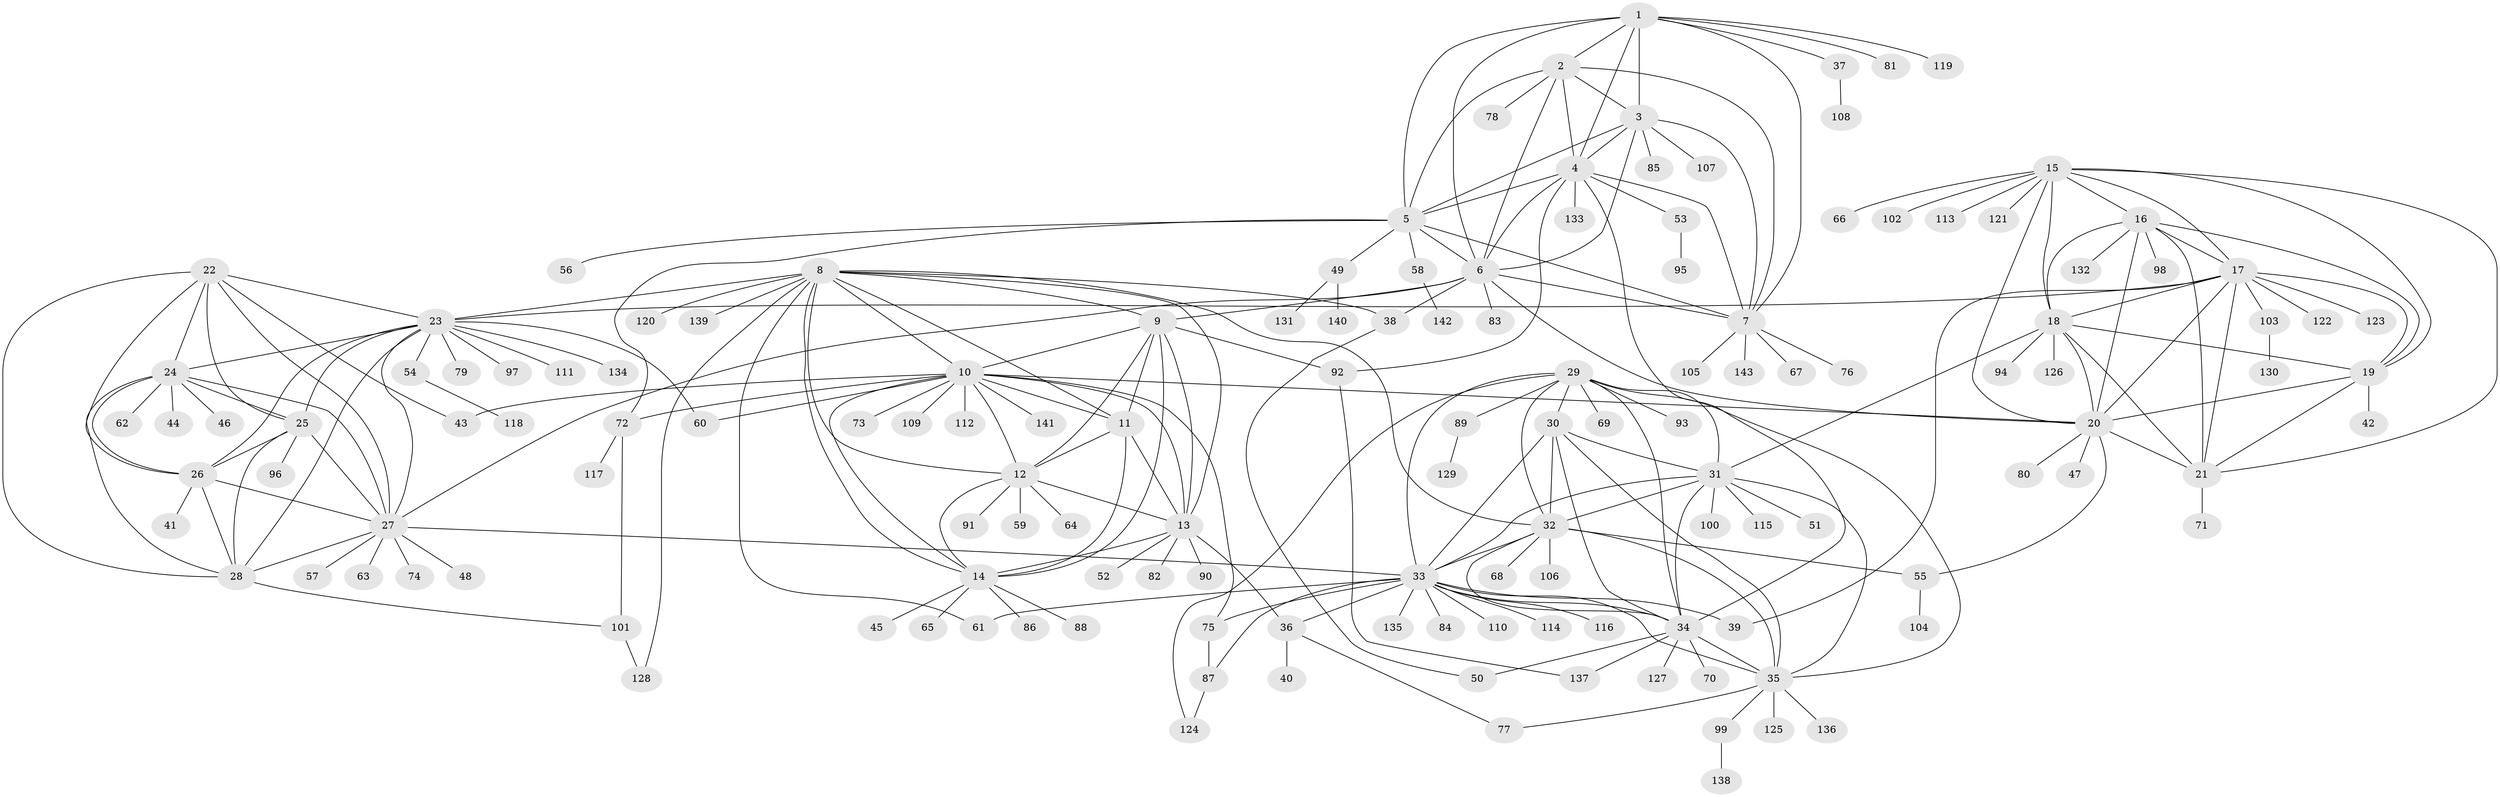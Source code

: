 // Generated by graph-tools (version 1.1) at 2025/50/03/09/25 03:50:26]
// undirected, 143 vertices, 240 edges
graph export_dot {
graph [start="1"]
  node [color=gray90,style=filled];
  1;
  2;
  3;
  4;
  5;
  6;
  7;
  8;
  9;
  10;
  11;
  12;
  13;
  14;
  15;
  16;
  17;
  18;
  19;
  20;
  21;
  22;
  23;
  24;
  25;
  26;
  27;
  28;
  29;
  30;
  31;
  32;
  33;
  34;
  35;
  36;
  37;
  38;
  39;
  40;
  41;
  42;
  43;
  44;
  45;
  46;
  47;
  48;
  49;
  50;
  51;
  52;
  53;
  54;
  55;
  56;
  57;
  58;
  59;
  60;
  61;
  62;
  63;
  64;
  65;
  66;
  67;
  68;
  69;
  70;
  71;
  72;
  73;
  74;
  75;
  76;
  77;
  78;
  79;
  80;
  81;
  82;
  83;
  84;
  85;
  86;
  87;
  88;
  89;
  90;
  91;
  92;
  93;
  94;
  95;
  96;
  97;
  98;
  99;
  100;
  101;
  102;
  103;
  104;
  105;
  106;
  107;
  108;
  109;
  110;
  111;
  112;
  113;
  114;
  115;
  116;
  117;
  118;
  119;
  120;
  121;
  122;
  123;
  124;
  125;
  126;
  127;
  128;
  129;
  130;
  131;
  132;
  133;
  134;
  135;
  136;
  137;
  138;
  139;
  140;
  141;
  142;
  143;
  1 -- 2;
  1 -- 3;
  1 -- 4;
  1 -- 5;
  1 -- 6;
  1 -- 7;
  1 -- 37;
  1 -- 81;
  1 -- 119;
  2 -- 3;
  2 -- 4;
  2 -- 5;
  2 -- 6;
  2 -- 7;
  2 -- 78;
  3 -- 4;
  3 -- 5;
  3 -- 6;
  3 -- 7;
  3 -- 85;
  3 -- 107;
  4 -- 5;
  4 -- 6;
  4 -- 7;
  4 -- 34;
  4 -- 53;
  4 -- 92;
  4 -- 133;
  5 -- 6;
  5 -- 7;
  5 -- 49;
  5 -- 56;
  5 -- 58;
  5 -- 72;
  6 -- 7;
  6 -- 9;
  6 -- 20;
  6 -- 27;
  6 -- 38;
  6 -- 83;
  7 -- 67;
  7 -- 76;
  7 -- 105;
  7 -- 143;
  8 -- 9;
  8 -- 10;
  8 -- 11;
  8 -- 12;
  8 -- 13;
  8 -- 14;
  8 -- 23;
  8 -- 32;
  8 -- 38;
  8 -- 61;
  8 -- 120;
  8 -- 128;
  8 -- 139;
  9 -- 10;
  9 -- 11;
  9 -- 12;
  9 -- 13;
  9 -- 14;
  9 -- 92;
  10 -- 11;
  10 -- 12;
  10 -- 13;
  10 -- 14;
  10 -- 20;
  10 -- 43;
  10 -- 60;
  10 -- 72;
  10 -- 73;
  10 -- 75;
  10 -- 109;
  10 -- 112;
  10 -- 141;
  11 -- 12;
  11 -- 13;
  11 -- 14;
  12 -- 13;
  12 -- 14;
  12 -- 59;
  12 -- 64;
  12 -- 91;
  13 -- 14;
  13 -- 36;
  13 -- 52;
  13 -- 82;
  13 -- 90;
  14 -- 45;
  14 -- 65;
  14 -- 86;
  14 -- 88;
  15 -- 16;
  15 -- 17;
  15 -- 18;
  15 -- 19;
  15 -- 20;
  15 -- 21;
  15 -- 66;
  15 -- 102;
  15 -- 113;
  15 -- 121;
  16 -- 17;
  16 -- 18;
  16 -- 19;
  16 -- 20;
  16 -- 21;
  16 -- 98;
  16 -- 132;
  17 -- 18;
  17 -- 19;
  17 -- 20;
  17 -- 21;
  17 -- 23;
  17 -- 39;
  17 -- 103;
  17 -- 122;
  17 -- 123;
  18 -- 19;
  18 -- 20;
  18 -- 21;
  18 -- 31;
  18 -- 94;
  18 -- 126;
  19 -- 20;
  19 -- 21;
  19 -- 42;
  20 -- 21;
  20 -- 47;
  20 -- 55;
  20 -- 80;
  21 -- 71;
  22 -- 23;
  22 -- 24;
  22 -- 25;
  22 -- 26;
  22 -- 27;
  22 -- 28;
  22 -- 43;
  23 -- 24;
  23 -- 25;
  23 -- 26;
  23 -- 27;
  23 -- 28;
  23 -- 54;
  23 -- 60;
  23 -- 79;
  23 -- 97;
  23 -- 111;
  23 -- 134;
  24 -- 25;
  24 -- 26;
  24 -- 27;
  24 -- 28;
  24 -- 44;
  24 -- 46;
  24 -- 62;
  25 -- 26;
  25 -- 27;
  25 -- 28;
  25 -- 96;
  26 -- 27;
  26 -- 28;
  26 -- 41;
  27 -- 28;
  27 -- 33;
  27 -- 48;
  27 -- 57;
  27 -- 63;
  27 -- 74;
  28 -- 101;
  29 -- 30;
  29 -- 31;
  29 -- 32;
  29 -- 33;
  29 -- 34;
  29 -- 35;
  29 -- 69;
  29 -- 89;
  29 -- 93;
  29 -- 124;
  30 -- 31;
  30 -- 32;
  30 -- 33;
  30 -- 34;
  30 -- 35;
  31 -- 32;
  31 -- 33;
  31 -- 34;
  31 -- 35;
  31 -- 51;
  31 -- 100;
  31 -- 115;
  32 -- 33;
  32 -- 34;
  32 -- 35;
  32 -- 55;
  32 -- 68;
  32 -- 106;
  33 -- 34;
  33 -- 35;
  33 -- 36;
  33 -- 39;
  33 -- 61;
  33 -- 75;
  33 -- 84;
  33 -- 87;
  33 -- 110;
  33 -- 114;
  33 -- 116;
  33 -- 135;
  34 -- 35;
  34 -- 50;
  34 -- 70;
  34 -- 127;
  34 -- 137;
  35 -- 77;
  35 -- 99;
  35 -- 125;
  35 -- 136;
  36 -- 40;
  36 -- 77;
  37 -- 108;
  38 -- 50;
  49 -- 131;
  49 -- 140;
  53 -- 95;
  54 -- 118;
  55 -- 104;
  58 -- 142;
  72 -- 101;
  72 -- 117;
  75 -- 87;
  87 -- 124;
  89 -- 129;
  92 -- 137;
  99 -- 138;
  101 -- 128;
  103 -- 130;
}
